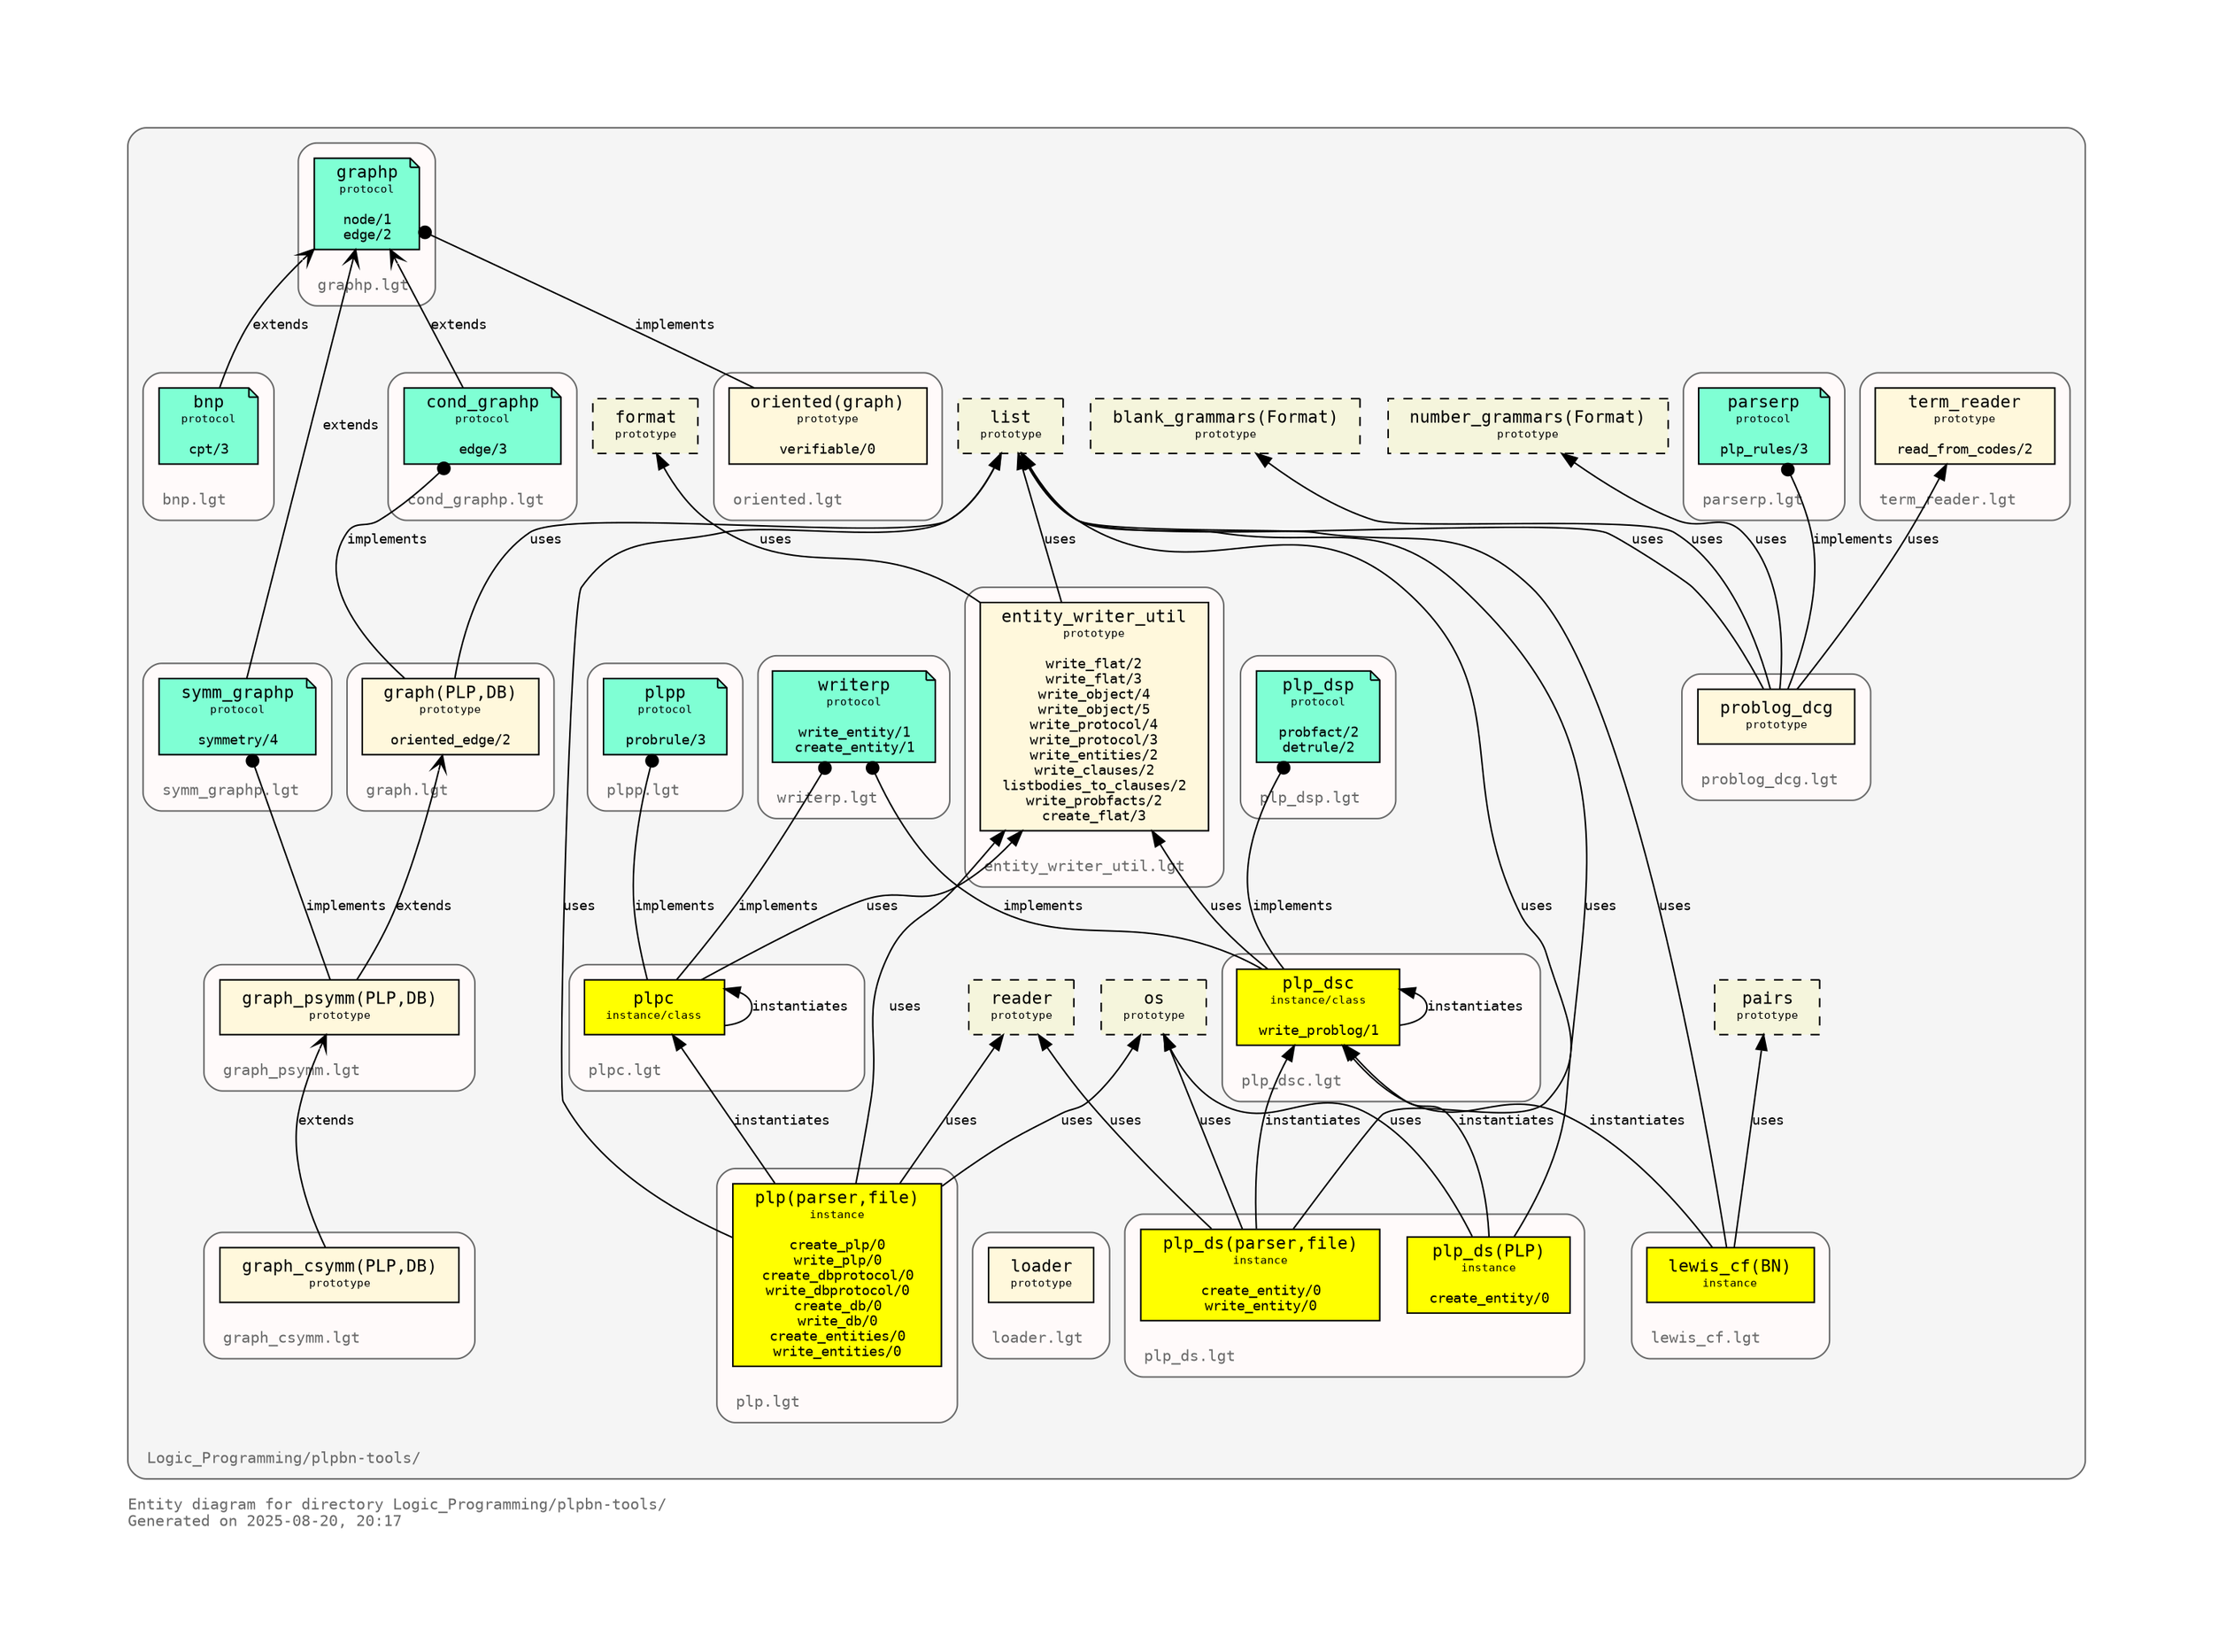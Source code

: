 digraph "plpbn-tools" {
rankdir="BT"
ranksep="1.0"
compound="true"
splines="true"
clusterrank="local"
labeljust="l"
margin="1.0"
fontname="Monospace"
fontsize="10"
fontcolor="dimgray"
pencolor="dimgray"
stylesheet="diagrams.css"
node [shape="ellipse",style="filled",fillcolor="white",fontname="Monospace",fontsize="9"]
edge [fontname="Monospace",fontsize="9"]
label="Entity diagram for directory Logic_Programming/plpbn-tools/\lGenerated on 2025-08-20, 20:17\l"

subgraph "cluster_directory_plpbn-tools" {
bgcolor="whitesmoke"
style="rounded"
margin="10"
label=<<TABLE border="0" cellborder="0"><TR><TD tooltip="Logic_Programming/plpbn-tools/">Logic_Programming/plpbn-tools/</TD></TR></TABLE>>
tooltip="Logic_Programming/plpbn-tools/"
subgraph "cluster_file_/home/weitkaemper/Logic_Programming/plpbn-tools/lewis_cf.lgt" {
bgcolor="snow"
style="rounded"
margin="10"
label=<<TABLE border="0" cellborder="0"><TR><TD tooltip="Logic_Programming/plpbn-tools/lewis_cf.lgt">lewis_cf.lgt</TD></TR></TABLE>>
tooltip="Logic_Programming/plpbn-tools/lewis_cf.lgt"
"lewis_cf(BN)" [shape="box",tooltip="instance",style="filled",fillcolor="yellow",label=<<TABLE border="0" cellborder="0" cellspacing="0" cellpadding="0"><TR><TD> </TD><TD><FONT POINT-SIZE="11">lewis_cf(BN)</FONT></TD><TD> </TD></TR><TR><TD> </TD><TD><FONT POINT-SIZE="7">instance</FONT></TD><TD> </TD></TR></TABLE>>]
}

subgraph "cluster_file_/home/weitkaemper/Logic_Programming/plpbn-tools/plp_ds.lgt" {
bgcolor="snow"
style="rounded"
margin="10"
label=<<TABLE border="0" cellborder="0"><TR><TD tooltip="Logic_Programming/plpbn-tools/plp_ds.lgt">plp_ds.lgt</TD></TR></TABLE>>
tooltip="Logic_Programming/plpbn-tools/plp_ds.lgt"
"plp_ds(PLP)" [shape="box",tooltip="instance",style="filled",fillcolor="yellow",label=<<TABLE border="0" cellborder="0" cellspacing="0" cellpadding="0"><TR><TD> </TD><TD><FONT POINT-SIZE="11">plp_ds(PLP)</FONT></TD><TD> </TD></TR><TR><TD> </TD><TD><FONT POINT-SIZE="7">instance</FONT></TD><TD> </TD></TR><TR><TD> </TD></TR><TR><TD> </TD><TD>create_entity/0</TD><TD> </TD></TR></TABLE>>]
"plp_ds(parser,file)" [shape="box",tooltip="instance",style="filled",fillcolor="yellow",label=<<TABLE border="0" cellborder="0" cellspacing="0" cellpadding="0"><TR><TD> </TD><TD><FONT POINT-SIZE="11">plp_ds(parser,file)</FONT></TD><TD> </TD></TR><TR><TD> </TD><TD><FONT POINT-SIZE="7">instance</FONT></TD><TD> </TD></TR><TR><TD> </TD></TR><TR><TD> </TD><TD>create_entity/0</TD><TD> </TD></TR><TR><TD> </TD><TD>write_entity/0</TD><TD> </TD></TR></TABLE>>]
}

subgraph "cluster_file_/home/weitkaemper/Logic_Programming/plpbn-tools/plpc.lgt" {
bgcolor="snow"
style="rounded"
margin="10"
label=<<TABLE border="0" cellborder="0"><TR><TD tooltip="Logic_Programming/plpbn-tools/plpc.lgt">plpc.lgt</TD></TR></TABLE>>
tooltip="Logic_Programming/plpbn-tools/plpc.lgt"
"plpc" [shape="box",tooltip="instance/class",style="filled",fillcolor="yellow",label=<<TABLE border="0" cellborder="0" cellspacing="0" cellpadding="0"><TR><TD> </TD><TD><FONT POINT-SIZE="11">plpc</FONT></TD><TD> </TD></TR><TR><TD> </TD><TD><FONT POINT-SIZE="7">instance/class</FONT></TD><TD> </TD></TR></TABLE>>]
}

subgraph "cluster_file_/home/weitkaemper/Logic_Programming/plpbn-tools/loader.lgt" {
bgcolor="snow"
style="rounded"
margin="10"
label=<<TABLE border="0" cellborder="0"><TR><TD tooltip="Logic_Programming/plpbn-tools/loader.lgt">loader.lgt</TD></TR></TABLE>>
tooltip="Logic_Programming/plpbn-tools/loader.lgt"
"loader" [shape="box",tooltip="prototype",style="filled",fillcolor="cornsilk",label=<<TABLE border="0" cellborder="0" cellspacing="0" cellpadding="0"><TR><TD> </TD><TD><FONT POINT-SIZE="11">loader</FONT></TD><TD> </TD></TR><TR><TD> </TD><TD><FONT POINT-SIZE="7">prototype</FONT></TD><TD> </TD></TR></TABLE>>]
}

subgraph "cluster_file_/home/weitkaemper/Logic_Programming/plpbn-tools/plpp.lgt" {
bgcolor="snow"
style="rounded"
margin="10"
label=<<TABLE border="0" cellborder="0"><TR><TD tooltip="Logic_Programming/plpbn-tools/plpp.lgt">plpp.lgt</TD></TR></TABLE>>
tooltip="Logic_Programming/plpbn-tools/plpp.lgt"
"plpp" [shape="note",tooltip="protocol",style="filled",fillcolor="aquamarine",label=<<TABLE border="0" cellborder="0" cellspacing="0" cellpadding="0"><TR><TD> </TD><TD><FONT POINT-SIZE="11">plpp</FONT></TD><TD> </TD></TR><TR><TD> </TD><TD><FONT POINT-SIZE="7">protocol</FONT></TD><TD> </TD></TR><TR><TD> </TD></TR><TR><TD> </TD><TD>probrule/3</TD><TD> </TD></TR></TABLE>>]
}

subgraph "cluster_file_/home/weitkaemper/Logic_Programming/plpbn-tools/graphp.lgt" {
bgcolor="snow"
style="rounded"
margin="10"
label=<<TABLE border="0" cellborder="0"><TR><TD tooltip="Logic_Programming/plpbn-tools/graphp.lgt">graphp.lgt</TD></TR></TABLE>>
tooltip="Logic_Programming/plpbn-tools/graphp.lgt"
"graphp" [shape="note",tooltip="protocol",style="filled",fillcolor="aquamarine",label=<<TABLE border="0" cellborder="0" cellspacing="0" cellpadding="0"><TR><TD> </TD><TD><FONT POINT-SIZE="11">graphp</FONT></TD><TD> </TD></TR><TR><TD> </TD><TD><FONT POINT-SIZE="7">protocol</FONT></TD><TD> </TD></TR><TR><TD> </TD></TR><TR><TD> </TD><TD>node/1</TD><TD> </TD></TR><TR><TD> </TD><TD>edge/2</TD><TD> </TD></TR></TABLE>>]
}

subgraph "cluster_file_/home/weitkaemper/Logic_Programming/plpbn-tools/problog_dcg.lgt" {
bgcolor="snow"
style="rounded"
margin="10"
label=<<TABLE border="0" cellborder="0"><TR><TD tooltip="Logic_Programming/plpbn-tools/problog_dcg.lgt">problog_dcg.lgt</TD></TR></TABLE>>
tooltip="Logic_Programming/plpbn-tools/problog_dcg.lgt"
"problog_dcg" [shape="box",tooltip="prototype",style="filled",fillcolor="cornsilk",label=<<TABLE border="0" cellborder="0" cellspacing="0" cellpadding="0"><TR><TD> </TD><TD><FONT POINT-SIZE="11">problog_dcg</FONT></TD><TD> </TD></TR><TR><TD> </TD><TD><FONT POINT-SIZE="7">prototype</FONT></TD><TD> </TD></TR></TABLE>>]
}

subgraph "cluster_file_/home/weitkaemper/Logic_Programming/plpbn-tools/plp.lgt" {
bgcolor="snow"
style="rounded"
margin="10"
label=<<TABLE border="0" cellborder="0"><TR><TD tooltip="Logic_Programming/plpbn-tools/plp.lgt">plp.lgt</TD></TR></TABLE>>
tooltip="Logic_Programming/plpbn-tools/plp.lgt"
"plp(parser,file)" [shape="box",tooltip="instance",style="filled",fillcolor="yellow",label=<<TABLE border="0" cellborder="0" cellspacing="0" cellpadding="0"><TR><TD> </TD><TD><FONT POINT-SIZE="11">plp(parser,file)</FONT></TD><TD> </TD></TR><TR><TD> </TD><TD><FONT POINT-SIZE="7">instance</FONT></TD><TD> </TD></TR><TR><TD> </TD></TR><TR><TD> </TD><TD>create_plp/0</TD><TD> </TD></TR><TR><TD> </TD><TD>write_plp/0</TD><TD> </TD></TR><TR><TD> </TD><TD>create_dbprotocol/0</TD><TD> </TD></TR><TR><TD> </TD><TD>write_dbprotocol/0</TD><TD> </TD></TR><TR><TD> </TD><TD>create_db/0</TD><TD> </TD></TR><TR><TD> </TD><TD>write_db/0</TD><TD> </TD></TR><TR><TD> </TD><TD>create_entities/0</TD><TD> </TD></TR><TR><TD> </TD><TD>write_entities/0</TD><TD> </TD></TR></TABLE>>]
}

subgraph "cluster_file_/home/weitkaemper/Logic_Programming/plpbn-tools/plp_dsc.lgt" {
bgcolor="snow"
style="rounded"
margin="10"
label=<<TABLE border="0" cellborder="0"><TR><TD tooltip="Logic_Programming/plpbn-tools/plp_dsc.lgt">plp_dsc.lgt</TD></TR></TABLE>>
tooltip="Logic_Programming/plpbn-tools/plp_dsc.lgt"
"plp_dsc" [shape="box",tooltip="instance/class",style="filled",fillcolor="yellow",label=<<TABLE border="0" cellborder="0" cellspacing="0" cellpadding="0"><TR><TD> </TD><TD><FONT POINT-SIZE="11">plp_dsc</FONT></TD><TD> </TD></TR><TR><TD> </TD><TD><FONT POINT-SIZE="7">instance/class</FONT></TD><TD> </TD></TR><TR><TD> </TD></TR><TR><TD> </TD><TD>write_problog/1</TD><TD> </TD></TR></TABLE>>]
}

subgraph "cluster_file_/home/weitkaemper/Logic_Programming/plpbn-tools/graph.lgt" {
bgcolor="snow"
style="rounded"
margin="10"
label=<<TABLE border="0" cellborder="0"><TR><TD tooltip="Logic_Programming/plpbn-tools/graph.lgt">graph.lgt</TD></TR></TABLE>>
tooltip="Logic_Programming/plpbn-tools/graph.lgt"
"graph(PLP,DB)" [shape="box",tooltip="prototype",style="filled",fillcolor="cornsilk",label=<<TABLE border="0" cellborder="0" cellspacing="0" cellpadding="0"><TR><TD> </TD><TD><FONT POINT-SIZE="11">graph(PLP,DB)</FONT></TD><TD> </TD></TR><TR><TD> </TD><TD><FONT POINT-SIZE="7">prototype</FONT></TD><TD> </TD></TR><TR><TD> </TD></TR><TR><TD> </TD><TD>oriented_edge/2</TD><TD> </TD></TR></TABLE>>]
}

subgraph "cluster_file_/home/weitkaemper/Logic_Programming/plpbn-tools/oriented.lgt" {
bgcolor="snow"
style="rounded"
margin="10"
label=<<TABLE border="0" cellborder="0"><TR><TD tooltip="Logic_Programming/plpbn-tools/oriented.lgt">oriented.lgt</TD></TR></TABLE>>
tooltip="Logic_Programming/plpbn-tools/oriented.lgt"
"oriented(graph)" [shape="box",tooltip="prototype",style="filled",fillcolor="cornsilk",label=<<TABLE border="0" cellborder="0" cellspacing="0" cellpadding="0"><TR><TD> </TD><TD><FONT POINT-SIZE="11">oriented(graph)</FONT></TD><TD> </TD></TR><TR><TD> </TD><TD><FONT POINT-SIZE="7">prototype</FONT></TD><TD> </TD></TR><TR><TD> </TD></TR><TR><TD> </TD><TD>verifiable/0</TD><TD> </TD></TR></TABLE>>]
}

subgraph "cluster_file_/home/weitkaemper/Logic_Programming/plpbn-tools/graph_csymm.lgt" {
bgcolor="snow"
style="rounded"
margin="10"
label=<<TABLE border="0" cellborder="0"><TR><TD tooltip="Logic_Programming/plpbn-tools/graph_csymm.lgt">graph_csymm.lgt</TD></TR></TABLE>>
tooltip="Logic_Programming/plpbn-tools/graph_csymm.lgt"
"graph_csymm(PLP,DB)" [shape="box",tooltip="prototype",style="filled",fillcolor="cornsilk",label=<<TABLE border="0" cellborder="0" cellspacing="0" cellpadding="0"><TR><TD> </TD><TD><FONT POINT-SIZE="11">graph_csymm(PLP,DB)</FONT></TD><TD> </TD></TR><TR><TD> </TD><TD><FONT POINT-SIZE="7">prototype</FONT></TD><TD> </TD></TR></TABLE>>]
}

subgraph "cluster_file_/home/weitkaemper/Logic_Programming/plpbn-tools/graph_psymm.lgt" {
bgcolor="snow"
style="rounded"
margin="10"
label=<<TABLE border="0" cellborder="0"><TR><TD tooltip="Logic_Programming/plpbn-tools/graph_psymm.lgt">graph_psymm.lgt</TD></TR></TABLE>>
tooltip="Logic_Programming/plpbn-tools/graph_psymm.lgt"
"graph_psymm(PLP,DB)" [shape="box",tooltip="prototype",style="filled",fillcolor="cornsilk",label=<<TABLE border="0" cellborder="0" cellspacing="0" cellpadding="0"><TR><TD> </TD><TD><FONT POINT-SIZE="11">graph_psymm(PLP,DB)</FONT></TD><TD> </TD></TR><TR><TD> </TD><TD><FONT POINT-SIZE="7">prototype</FONT></TD><TD> </TD></TR></TABLE>>]
}

subgraph "cluster_file_/home/weitkaemper/Logic_Programming/plpbn-tools/writerp.lgt" {
bgcolor="snow"
style="rounded"
margin="10"
label=<<TABLE border="0" cellborder="0"><TR><TD tooltip="Logic_Programming/plpbn-tools/writerp.lgt">writerp.lgt</TD></TR></TABLE>>
tooltip="Logic_Programming/plpbn-tools/writerp.lgt"
"writerp" [shape="note",tooltip="protocol",style="filled",fillcolor="aquamarine",label=<<TABLE border="0" cellborder="0" cellspacing="0" cellpadding="0"><TR><TD> </TD><TD><FONT POINT-SIZE="11">writerp</FONT></TD><TD> </TD></TR><TR><TD> </TD><TD><FONT POINT-SIZE="7">protocol</FONT></TD><TD> </TD></TR><TR><TD> </TD></TR><TR><TD> </TD><TD>write_entity/1</TD><TD> </TD></TR><TR><TD> </TD><TD>create_entity/1</TD><TD> </TD></TR></TABLE>>]
}

subgraph "cluster_file_/home/weitkaemper/Logic_Programming/plpbn-tools/cond_graphp.lgt" {
bgcolor="snow"
style="rounded"
margin="10"
label=<<TABLE border="0" cellborder="0"><TR><TD tooltip="Logic_Programming/plpbn-tools/cond_graphp.lgt">cond_graphp.lgt</TD></TR></TABLE>>
tooltip="Logic_Programming/plpbn-tools/cond_graphp.lgt"
"cond_graphp" [shape="note",tooltip="protocol",style="filled",fillcolor="aquamarine",label=<<TABLE border="0" cellborder="0" cellspacing="0" cellpadding="0"><TR><TD> </TD><TD><FONT POINT-SIZE="11">cond_graphp</FONT></TD><TD> </TD></TR><TR><TD> </TD><TD><FONT POINT-SIZE="7">protocol</FONT></TD><TD> </TD></TR><TR><TD> </TD></TR><TR><TD> </TD><TD>edge/3</TD><TD> </TD></TR></TABLE>>]
}

subgraph "cluster_file_/home/weitkaemper/Logic_Programming/plpbn-tools/bnp.lgt" {
bgcolor="snow"
style="rounded"
margin="10"
label=<<TABLE border="0" cellborder="0"><TR><TD tooltip="Logic_Programming/plpbn-tools/bnp.lgt">bnp.lgt</TD></TR></TABLE>>
tooltip="Logic_Programming/plpbn-tools/bnp.lgt"
"bnp" [shape="note",tooltip="protocol",style="filled",fillcolor="aquamarine",label=<<TABLE border="0" cellborder="0" cellspacing="0" cellpadding="0"><TR><TD> </TD><TD><FONT POINT-SIZE="11">bnp</FONT></TD><TD> </TD></TR><TR><TD> </TD><TD><FONT POINT-SIZE="7">protocol</FONT></TD><TD> </TD></TR><TR><TD> </TD></TR><TR><TD> </TD><TD>cpt/3</TD><TD> </TD></TR></TABLE>>]
}

subgraph "cluster_file_/home/weitkaemper/Logic_Programming/plpbn-tools/plp_dsp.lgt" {
bgcolor="snow"
style="rounded"
margin="10"
label=<<TABLE border="0" cellborder="0"><TR><TD tooltip="Logic_Programming/plpbn-tools/plp_dsp.lgt">plp_dsp.lgt</TD></TR></TABLE>>
tooltip="Logic_Programming/plpbn-tools/plp_dsp.lgt"
"plp_dsp" [shape="note",tooltip="protocol",style="filled",fillcolor="aquamarine",label=<<TABLE border="0" cellborder="0" cellspacing="0" cellpadding="0"><TR><TD> </TD><TD><FONT POINT-SIZE="11">plp_dsp</FONT></TD><TD> </TD></TR><TR><TD> </TD><TD><FONT POINT-SIZE="7">protocol</FONT></TD><TD> </TD></TR><TR><TD> </TD></TR><TR><TD> </TD><TD>probfact/2</TD><TD> </TD></TR><TR><TD> </TD><TD>detrule/2</TD><TD> </TD></TR></TABLE>>]
}

subgraph "cluster_file_/home/weitkaemper/Logic_Programming/plpbn-tools/parserp.lgt" {
bgcolor="snow"
style="rounded"
margin="10"
label=<<TABLE border="0" cellborder="0"><TR><TD tooltip="Logic_Programming/plpbn-tools/parserp.lgt">parserp.lgt</TD></TR></TABLE>>
tooltip="Logic_Programming/plpbn-tools/parserp.lgt"
"parserp" [shape="note",tooltip="protocol",style="filled",fillcolor="aquamarine",label=<<TABLE border="0" cellborder="0" cellspacing="0" cellpadding="0"><TR><TD> </TD><TD><FONT POINT-SIZE="11">parserp</FONT></TD><TD> </TD></TR><TR><TD> </TD><TD><FONT POINT-SIZE="7">protocol</FONT></TD><TD> </TD></TR><TR><TD> </TD></TR><TR><TD> </TD><TD>plp_rules/3</TD><TD> </TD></TR></TABLE>>]
}

subgraph "cluster_file_/home/weitkaemper/Logic_Programming/plpbn-tools/symm_graphp.lgt" {
bgcolor="snow"
style="rounded"
margin="10"
label=<<TABLE border="0" cellborder="0"><TR><TD tooltip="Logic_Programming/plpbn-tools/symm_graphp.lgt">symm_graphp.lgt</TD></TR></TABLE>>
tooltip="Logic_Programming/plpbn-tools/symm_graphp.lgt"
"symm_graphp" [shape="note",tooltip="protocol",style="filled",fillcolor="aquamarine",label=<<TABLE border="0" cellborder="0" cellspacing="0" cellpadding="0"><TR><TD> </TD><TD><FONT POINT-SIZE="11">symm_graphp</FONT></TD><TD> </TD></TR><TR><TD> </TD><TD><FONT POINT-SIZE="7">protocol</FONT></TD><TD> </TD></TR><TR><TD> </TD></TR><TR><TD> </TD><TD>symmetry/4</TD><TD> </TD></TR></TABLE>>]
}

subgraph "cluster_file_/home/weitkaemper/Logic_Programming/plpbn-tools/term_reader.lgt" {
bgcolor="snow"
style="rounded"
margin="10"
label=<<TABLE border="0" cellborder="0"><TR><TD tooltip="Logic_Programming/plpbn-tools/term_reader.lgt">term_reader.lgt</TD></TR></TABLE>>
tooltip="Logic_Programming/plpbn-tools/term_reader.lgt"
"term_reader" [shape="box",tooltip="prototype",style="filled",fillcolor="cornsilk",label=<<TABLE border="0" cellborder="0" cellspacing="0" cellpadding="0"><TR><TD> </TD><TD><FONT POINT-SIZE="11">term_reader</FONT></TD><TD> </TD></TR><TR><TD> </TD><TD><FONT POINT-SIZE="7">prototype</FONT></TD><TD> </TD></TR><TR><TD> </TD></TR><TR><TD> </TD><TD>read_from_codes/2</TD><TD> </TD></TR></TABLE>>]
}

subgraph "cluster_file_/home/weitkaemper/Logic_Programming/plpbn-tools/entity_writer_util.lgt" {
bgcolor="snow"
style="rounded"
margin="10"
label=<<TABLE border="0" cellborder="0"><TR><TD tooltip="Logic_Programming/plpbn-tools/entity_writer_util.lgt">entity_writer_util.lgt</TD></TR></TABLE>>
tooltip="Logic_Programming/plpbn-tools/entity_writer_util.lgt"
"entity_writer_util" [shape="box",tooltip="prototype",style="filled",fillcolor="cornsilk",label=<<TABLE border="0" cellborder="0" cellspacing="0" cellpadding="0"><TR><TD> </TD><TD><FONT POINT-SIZE="11">entity_writer_util</FONT></TD><TD> </TD></TR><TR><TD> </TD><TD><FONT POINT-SIZE="7">prototype</FONT></TD><TD> </TD></TR><TR><TD> </TD></TR><TR><TD> </TD><TD>write_flat/2</TD><TD> </TD></TR><TR><TD> </TD><TD>write_flat/3</TD><TD> </TD></TR><TR><TD> </TD><TD>write_object/4</TD><TD> </TD></TR><TR><TD> </TD><TD>write_object/5</TD><TD> </TD></TR><TR><TD> </TD><TD>write_protocol/4</TD><TD> </TD></TR><TR><TD> </TD><TD>write_protocol/3</TD><TD> </TD></TR><TR><TD> </TD><TD>write_entities/2</TD><TD> </TD></TR><TR><TD> </TD><TD>write_clauses/2</TD><TD> </TD></TR><TR><TD> </TD><TD>listbodies_to_clauses/2</TD><TD> </TD></TR><TR><TD> </TD><TD>write_probfacts/2</TD><TD> </TD></TR><TR><TD> </TD><TD>create_flat/3</TD><TD> </TD></TR></TABLE>>]
}

"pairs" [shape="box",tooltip="prototype",style="filled,dashed",fillcolor="beige",label=<<TABLE border="0" cellborder="0" cellspacing="0" cellpadding="0"><TR><TD> </TD><TD><FONT POINT-SIZE="11">pairs</FONT></TD><TD> </TD></TR><TR><TD> </TD><TD><FONT POINT-SIZE="7">prototype</FONT></TD><TD> </TD></TR></TABLE>>]
"list" [shape="box",tooltip="prototype",style="filled,dashed",fillcolor="beige",label=<<TABLE border="0" cellborder="0" cellspacing="0" cellpadding="0"><TR><TD> </TD><TD><FONT POINT-SIZE="11">list</FONT></TD><TD> </TD></TR><TR><TD> </TD><TD><FONT POINT-SIZE="7">prototype</FONT></TD><TD> </TD></TR></TABLE>>]
"os" [shape="box",tooltip="prototype",style="filled,dashed",fillcolor="beige",label=<<TABLE border="0" cellborder="0" cellspacing="0" cellpadding="0"><TR><TD> </TD><TD><FONT POINT-SIZE="11">os</FONT></TD><TD> </TD></TR><TR><TD> </TD><TD><FONT POINT-SIZE="7">prototype</FONT></TD><TD> </TD></TR></TABLE>>]
"reader" [shape="box",tooltip="prototype",style="filled,dashed",fillcolor="beige",label=<<TABLE border="0" cellborder="0" cellspacing="0" cellpadding="0"><TR><TD> </TD><TD><FONT POINT-SIZE="11">reader</FONT></TD><TD> </TD></TR><TR><TD> </TD><TD><FONT POINT-SIZE="7">prototype</FONT></TD><TD> </TD></TR></TABLE>>]
"blank_grammars(Format)" [shape="box",tooltip="prototype",style="filled,dashed",fillcolor="beige",label=<<TABLE border="0" cellborder="0" cellspacing="0" cellpadding="0"><TR><TD> </TD><TD><FONT POINT-SIZE="11">blank_grammars(Format)</FONT></TD><TD> </TD></TR><TR><TD> </TD><TD><FONT POINT-SIZE="7">prototype</FONT></TD><TD> </TD></TR></TABLE>>]
"number_grammars(Format)" [shape="box",tooltip="prototype",style="filled,dashed",fillcolor="beige",label=<<TABLE border="0" cellborder="0" cellspacing="0" cellpadding="0"><TR><TD> </TD><TD><FONT POINT-SIZE="11">number_grammars(Format)</FONT></TD><TD> </TD></TR><TR><TD> </TD><TD><FONT POINT-SIZE="7">prototype</FONT></TD><TD> </TD></TR></TABLE>>]
"format" [shape="box",tooltip="prototype",style="filled,dashed",fillcolor="beige",label=<<TABLE border="0" cellborder="0" cellspacing="0" cellpadding="0"><TR><TD> </TD><TD><FONT POINT-SIZE="11">format</FONT></TD><TD> </TD></TR><TR><TD> </TD><TD><FONT POINT-SIZE="7">prototype</FONT></TD><TD> </TD></TR></TABLE>>]
"lewis_cf(BN)" -> "plp_dsc" [arrowhead="normal",labeltooltip="instantiates",label=<instantiates>]
"lewis_cf(BN)" -> "pairs" [arrowhead="normal",labeltooltip="uses",label=<uses>]
"lewis_cf(BN)" -> "list" [arrowhead="normal",labeltooltip="uses",label=<uses>]
"plp_ds(PLP)" -> "plp_dsc" [arrowhead="normal",labeltooltip="instantiates",label=<instantiates>]
"plp_ds(PLP)" -> "os" [arrowhead="normal",labeltooltip="uses",label=<uses>]
"plp_ds(PLP)" -> "list" [arrowhead="normal",labeltooltip="uses",label=<uses>]
"plp_ds(parser,file)" -> "plp_dsc" [arrowhead="normal",labeltooltip="instantiates",label=<instantiates>]
"plp_ds(parser,file)" -> "reader" [arrowhead="normal",labeltooltip="uses",label=<uses>]
"plp_ds(parser,file)" -> "os" [arrowhead="normal",labeltooltip="uses",label=<uses>]
"plp_ds(parser,file)" -> "list" [arrowhead="normal",labeltooltip="uses",label=<uses>]
"plpc" -> "writerp" [arrowhead="dot",labeltooltip="implements",label=<implements>]
"plpc" -> "plpp" [arrowhead="dot",labeltooltip="implements",label=<implements>]
"plpc" -> "plpc" [arrowhead="normal",labeltooltip="instantiates",label=<instantiates>]
"plpc" -> "entity_writer_util" [arrowhead="normal",labeltooltip="uses",label=<uses>]
"problog_dcg" -> "parserp" [arrowhead="dot",labeltooltip="implements",label=<implements>]
"problog_dcg" -> "blank_grammars(Format)" [arrowhead="normal",labeltooltip="uses",label=<uses>]
"problog_dcg" -> "number_grammars(Format)" [arrowhead="normal",labeltooltip="uses",label=<uses>]
"problog_dcg" -> "term_reader" [arrowhead="normal",labeltooltip="uses",label=<uses>]
"problog_dcg" -> "list" [arrowhead="normal",labeltooltip="uses",label=<uses>]
"plp(parser,file)" -> "plpc" [arrowhead="normal",labeltooltip="instantiates",label=<instantiates>]
"plp(parser,file)" -> "reader" [arrowhead="normal",labeltooltip="uses",label=<uses>]
"plp(parser,file)" -> "os" [arrowhead="normal",labeltooltip="uses",label=<uses>]
"plp(parser,file)" -> "list" [arrowhead="normal",labeltooltip="uses",label=<uses>]
"plp(parser,file)" -> "entity_writer_util" [arrowhead="normal",labeltooltip="uses",label=<uses>]
"plp_dsc" -> "writerp" [arrowhead="dot",labeltooltip="implements",label=<implements>]
"plp_dsc" -> "plp_dsp" [arrowhead="dot",labeltooltip="implements",label=<implements>]
"plp_dsc" -> "plp_dsc" [arrowhead="normal",labeltooltip="instantiates",label=<instantiates>]
"plp_dsc" -> "entity_writer_util" [arrowhead="normal",labeltooltip="uses",label=<uses>]
"graph(PLP,DB)" -> "cond_graphp" [arrowhead="dot",labeltooltip="implements",label=<implements>]
"graph(PLP,DB)" -> "list" [arrowhead="normal",labeltooltip="uses",label=<uses>]
"oriented(graph)" -> "graphp" [arrowhead="dot",labeltooltip="implements",label=<implements>]
"graph_csymm(PLP,DB)" -> "graph_psymm(PLP,DB)" [arrowhead="vee",labeltooltip="extends",label=<extends>]
"graph_psymm(PLP,DB)" -> "symm_graphp" [arrowhead="dot",labeltooltip="implements",label=<implements>]
"graph_psymm(PLP,DB)" -> "graph(PLP,DB)" [arrowhead="vee",labeltooltip="extends",label=<extends>]
"cond_graphp" -> "graphp" [arrowhead="vee",labeltooltip="extends",label=<extends>]
"bnp" -> "graphp" [arrowhead="vee",labeltooltip="extends",label=<extends>]
"symm_graphp" -> "graphp" [arrowhead="vee",labeltooltip="extends",label=<extends>]
"entity_writer_util" -> "format" [arrowhead="normal",labeltooltip="uses",label=<uses>]
"entity_writer_util" -> "list" [arrowhead="normal",labeltooltip="uses",label=<uses>]
}

}
